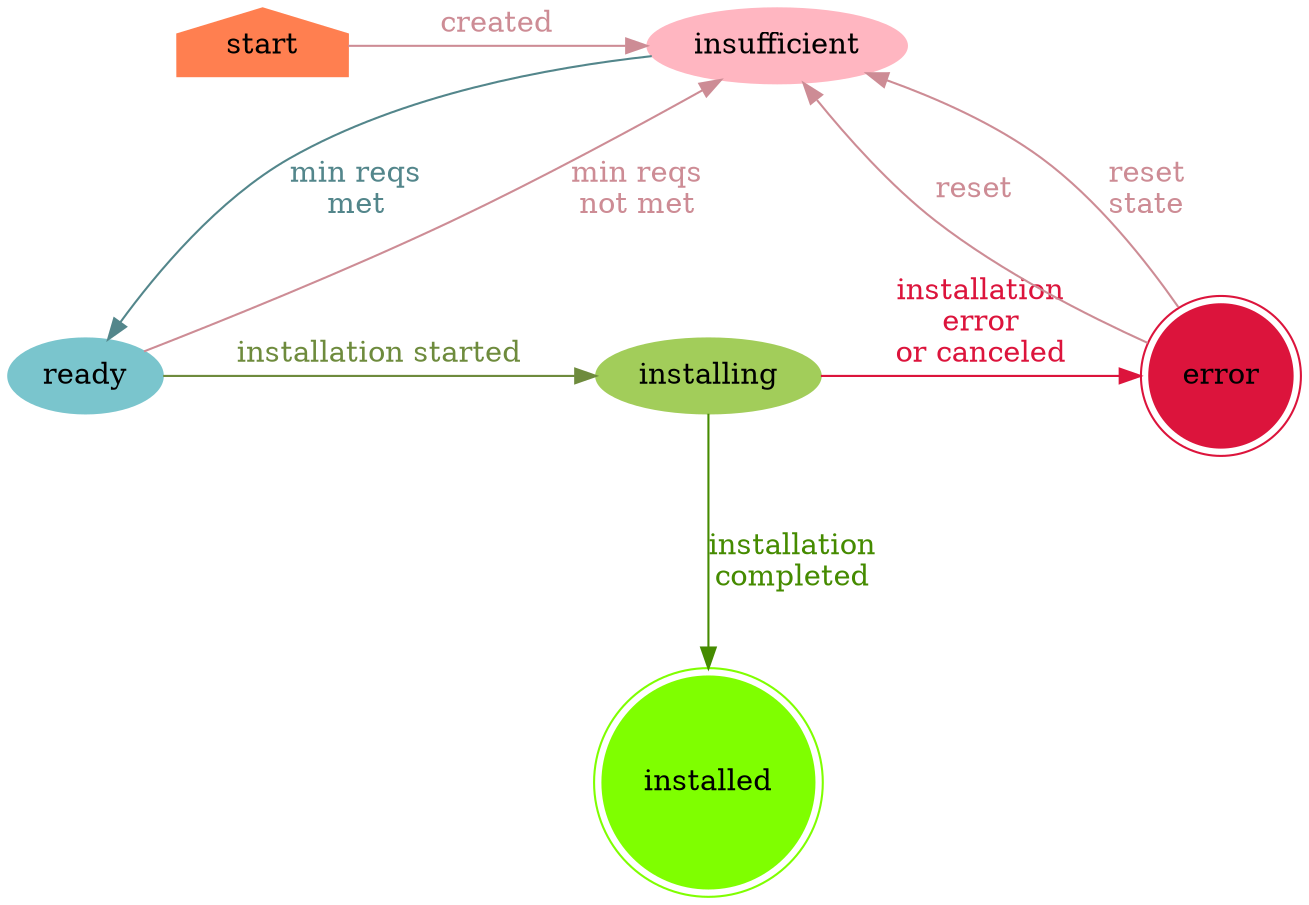 digraph ClusterStateMachine {
    graph [nodesep = "1.0", ranksep = "1.0"];
    node [style = filled];

    start [shape = house, color = coral];
    insufficient [color = lightpink];
    ready [color = cadetblue3];
    installing [color = darkolivegreen3];
    installed [shape = doublecircle, color = chartreuse];
    error [shape = doublecircle, color = crimson];

    start -> insufficient [label = "cluster\ncreated", color=lightpink3, fontcolor=lightpink3];
    insufficient -> ready [label = "min reqs\nmet", color=cadetblue4, fontcolor=cadetblue4];
    ready -> insufficient [label = "min reqs\nnot met", color=lightpink3, fontcolor=lightpink3];
    error -> insufficient [label = "reset", color=lightpink3, fontcolor=lightpink3];
    ready -> installing [label = "installation started", color=darkolivegreen4, fontcolor=darkolivegreen4];
    installing -> installed [label = "installation\ncompleted", color=chartreuse4, fontcolor=chartreuse4];
    installing -> error [label = "installation\nerror\nor canceled", color=crimson, fontcolor=crimson];
    error -> insufficient [label = "reset\nstate", color=lightpink3, fontcolor=lightpink3];

    {rank=min; start}
    {rank=max; installed}
    {rank=same; start; insufficient}
    {rank=same; ready; installing; error}
    {rank=same; installed}
}
